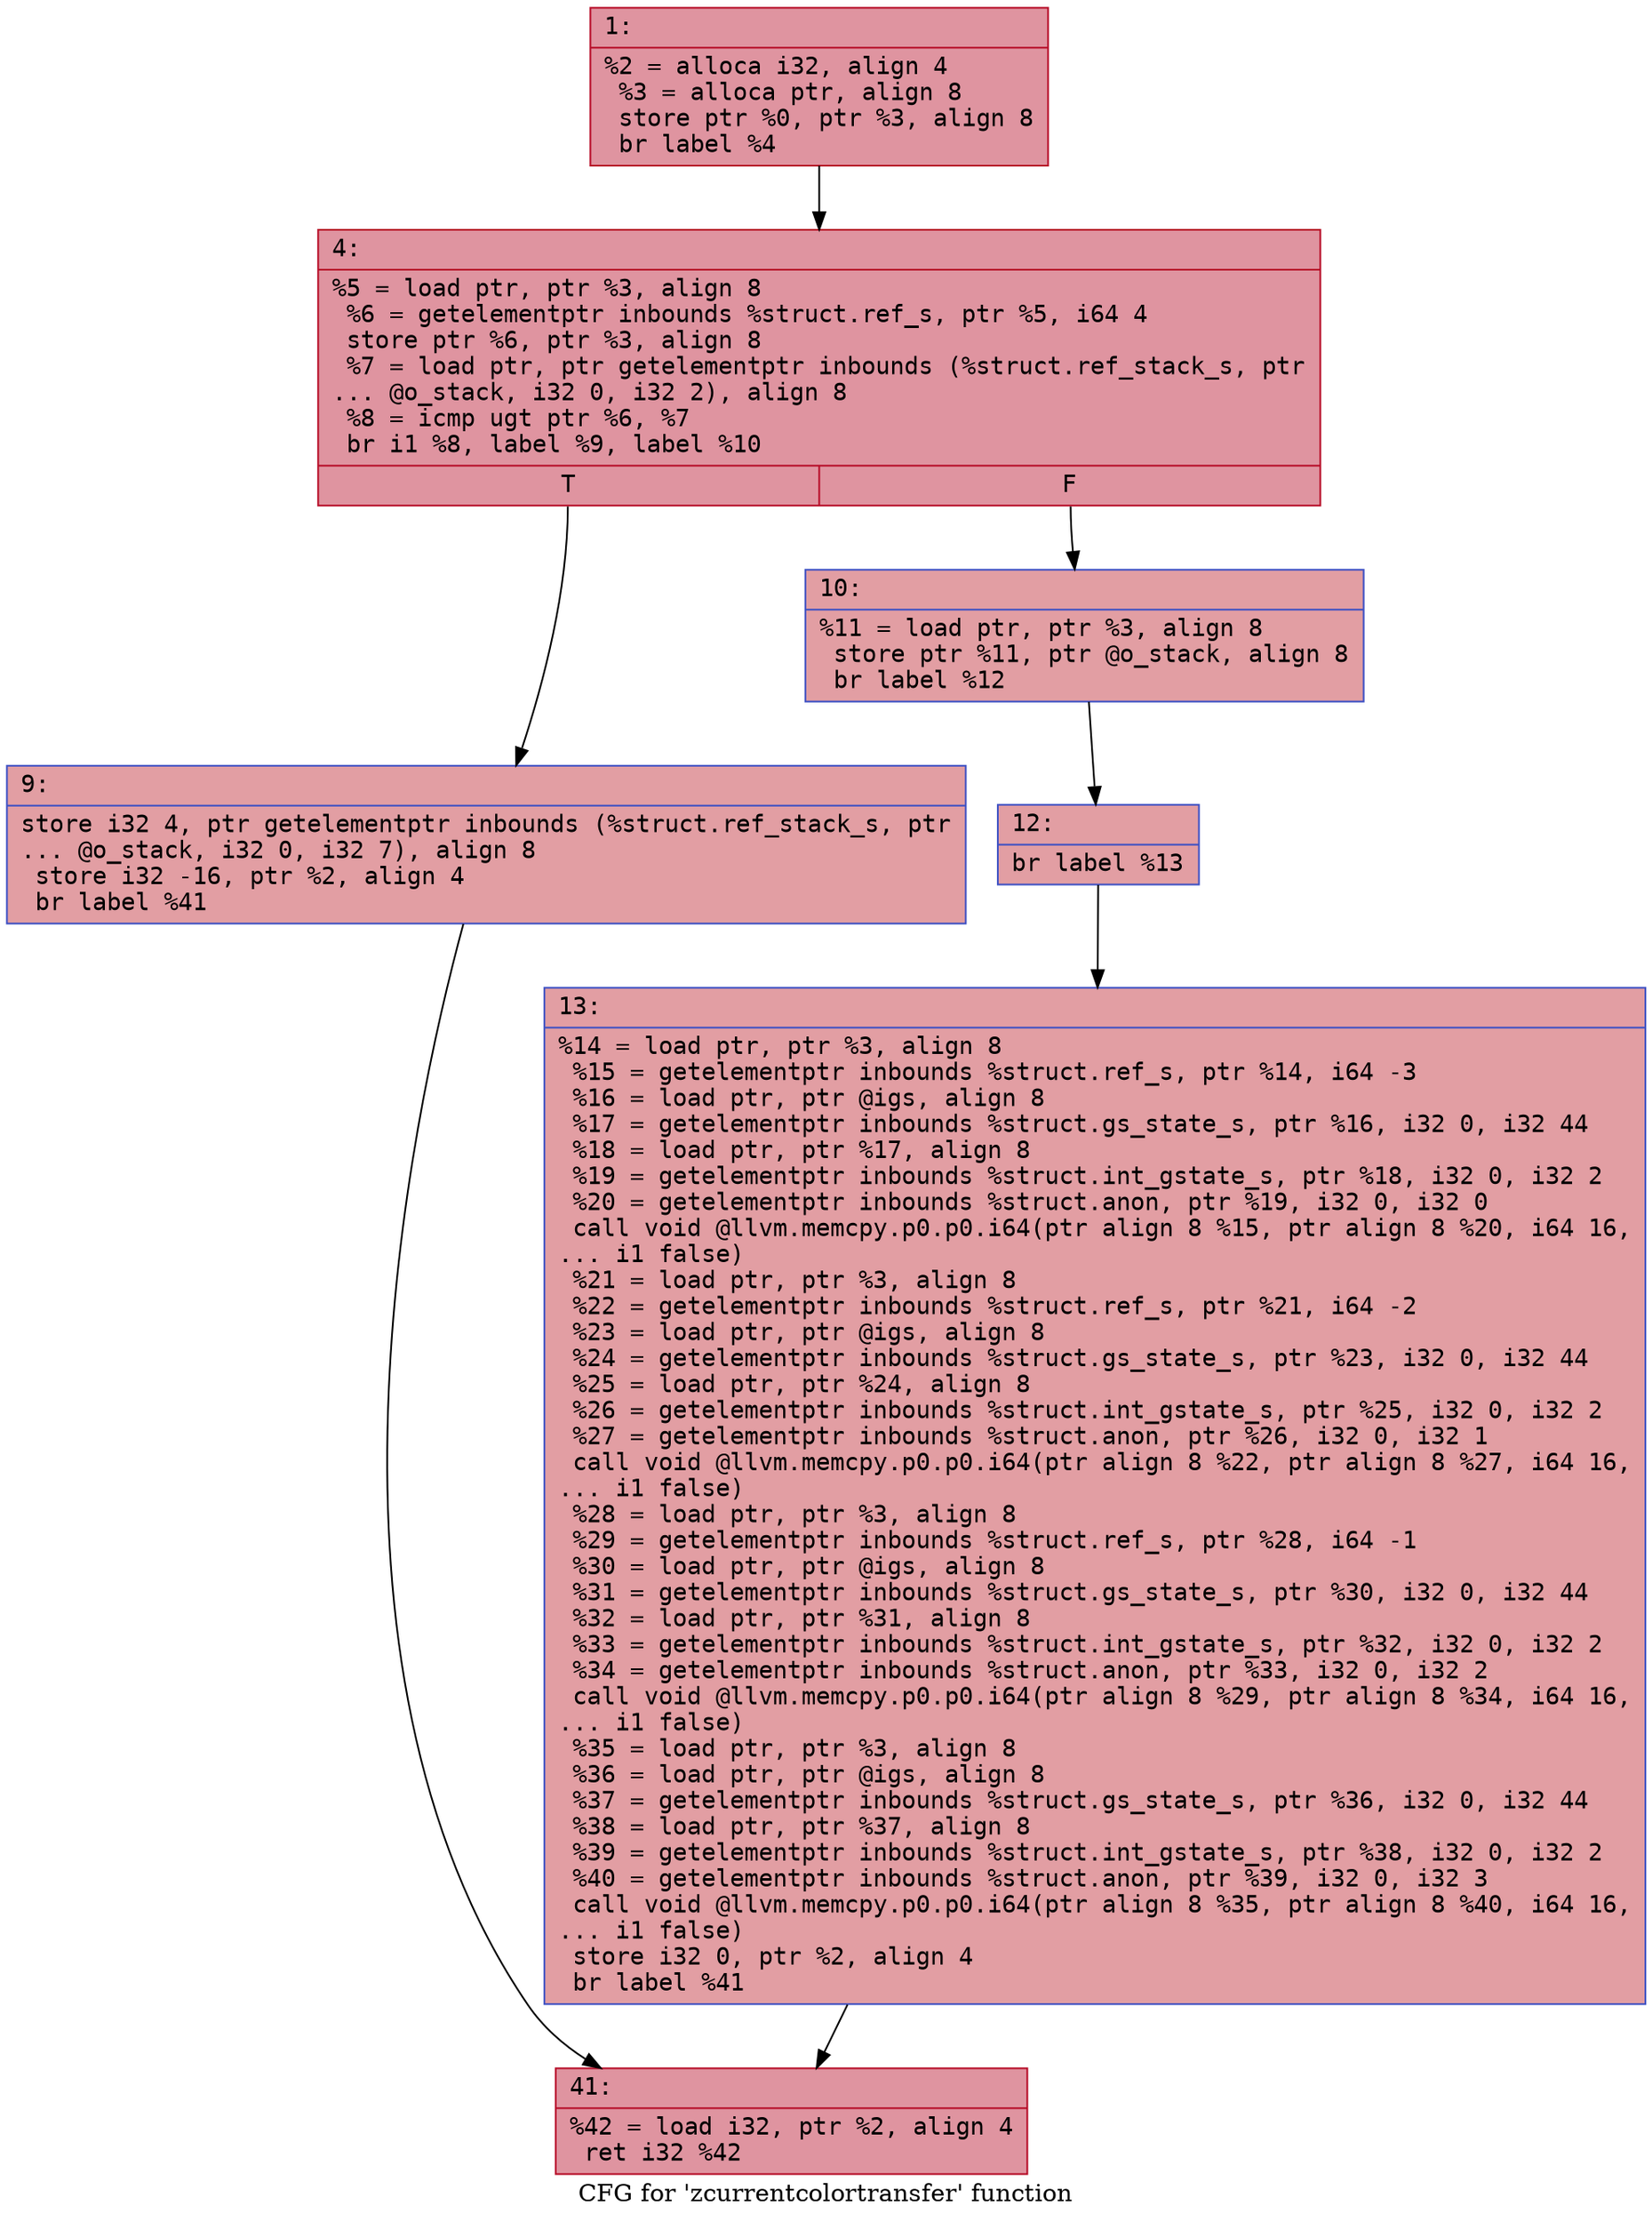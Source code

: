 digraph "CFG for 'zcurrentcolortransfer' function" {
	label="CFG for 'zcurrentcolortransfer' function";

	Node0x600002a764e0 [shape=record,color="#b70d28ff", style=filled, fillcolor="#b70d2870" fontname="Courier",label="{1:\l|  %2 = alloca i32, align 4\l  %3 = alloca ptr, align 8\l  store ptr %0, ptr %3, align 8\l  br label %4\l}"];
	Node0x600002a764e0 -> Node0x600002a76530[tooltip="1 -> 4\nProbability 100.00%" ];
	Node0x600002a76530 [shape=record,color="#b70d28ff", style=filled, fillcolor="#b70d2870" fontname="Courier",label="{4:\l|  %5 = load ptr, ptr %3, align 8\l  %6 = getelementptr inbounds %struct.ref_s, ptr %5, i64 4\l  store ptr %6, ptr %3, align 8\l  %7 = load ptr, ptr getelementptr inbounds (%struct.ref_stack_s, ptr\l... @o_stack, i32 0, i32 2), align 8\l  %8 = icmp ugt ptr %6, %7\l  br i1 %8, label %9, label %10\l|{<s0>T|<s1>F}}"];
	Node0x600002a76530:s0 -> Node0x600002a76580[tooltip="4 -> 9\nProbability 50.00%" ];
	Node0x600002a76530:s1 -> Node0x600002a765d0[tooltip="4 -> 10\nProbability 50.00%" ];
	Node0x600002a76580 [shape=record,color="#3d50c3ff", style=filled, fillcolor="#be242e70" fontname="Courier",label="{9:\l|  store i32 4, ptr getelementptr inbounds (%struct.ref_stack_s, ptr\l... @o_stack, i32 0, i32 7), align 8\l  store i32 -16, ptr %2, align 4\l  br label %41\l}"];
	Node0x600002a76580 -> Node0x600002a766c0[tooltip="9 -> 41\nProbability 100.00%" ];
	Node0x600002a765d0 [shape=record,color="#3d50c3ff", style=filled, fillcolor="#be242e70" fontname="Courier",label="{10:\l|  %11 = load ptr, ptr %3, align 8\l  store ptr %11, ptr @o_stack, align 8\l  br label %12\l}"];
	Node0x600002a765d0 -> Node0x600002a76620[tooltip="10 -> 12\nProbability 100.00%" ];
	Node0x600002a76620 [shape=record,color="#3d50c3ff", style=filled, fillcolor="#be242e70" fontname="Courier",label="{12:\l|  br label %13\l}"];
	Node0x600002a76620 -> Node0x600002a76670[tooltip="12 -> 13\nProbability 100.00%" ];
	Node0x600002a76670 [shape=record,color="#3d50c3ff", style=filled, fillcolor="#be242e70" fontname="Courier",label="{13:\l|  %14 = load ptr, ptr %3, align 8\l  %15 = getelementptr inbounds %struct.ref_s, ptr %14, i64 -3\l  %16 = load ptr, ptr @igs, align 8\l  %17 = getelementptr inbounds %struct.gs_state_s, ptr %16, i32 0, i32 44\l  %18 = load ptr, ptr %17, align 8\l  %19 = getelementptr inbounds %struct.int_gstate_s, ptr %18, i32 0, i32 2\l  %20 = getelementptr inbounds %struct.anon, ptr %19, i32 0, i32 0\l  call void @llvm.memcpy.p0.p0.i64(ptr align 8 %15, ptr align 8 %20, i64 16,\l... i1 false)\l  %21 = load ptr, ptr %3, align 8\l  %22 = getelementptr inbounds %struct.ref_s, ptr %21, i64 -2\l  %23 = load ptr, ptr @igs, align 8\l  %24 = getelementptr inbounds %struct.gs_state_s, ptr %23, i32 0, i32 44\l  %25 = load ptr, ptr %24, align 8\l  %26 = getelementptr inbounds %struct.int_gstate_s, ptr %25, i32 0, i32 2\l  %27 = getelementptr inbounds %struct.anon, ptr %26, i32 0, i32 1\l  call void @llvm.memcpy.p0.p0.i64(ptr align 8 %22, ptr align 8 %27, i64 16,\l... i1 false)\l  %28 = load ptr, ptr %3, align 8\l  %29 = getelementptr inbounds %struct.ref_s, ptr %28, i64 -1\l  %30 = load ptr, ptr @igs, align 8\l  %31 = getelementptr inbounds %struct.gs_state_s, ptr %30, i32 0, i32 44\l  %32 = load ptr, ptr %31, align 8\l  %33 = getelementptr inbounds %struct.int_gstate_s, ptr %32, i32 0, i32 2\l  %34 = getelementptr inbounds %struct.anon, ptr %33, i32 0, i32 2\l  call void @llvm.memcpy.p0.p0.i64(ptr align 8 %29, ptr align 8 %34, i64 16,\l... i1 false)\l  %35 = load ptr, ptr %3, align 8\l  %36 = load ptr, ptr @igs, align 8\l  %37 = getelementptr inbounds %struct.gs_state_s, ptr %36, i32 0, i32 44\l  %38 = load ptr, ptr %37, align 8\l  %39 = getelementptr inbounds %struct.int_gstate_s, ptr %38, i32 0, i32 2\l  %40 = getelementptr inbounds %struct.anon, ptr %39, i32 0, i32 3\l  call void @llvm.memcpy.p0.p0.i64(ptr align 8 %35, ptr align 8 %40, i64 16,\l... i1 false)\l  store i32 0, ptr %2, align 4\l  br label %41\l}"];
	Node0x600002a76670 -> Node0x600002a766c0[tooltip="13 -> 41\nProbability 100.00%" ];
	Node0x600002a766c0 [shape=record,color="#b70d28ff", style=filled, fillcolor="#b70d2870" fontname="Courier",label="{41:\l|  %42 = load i32, ptr %2, align 4\l  ret i32 %42\l}"];
}
